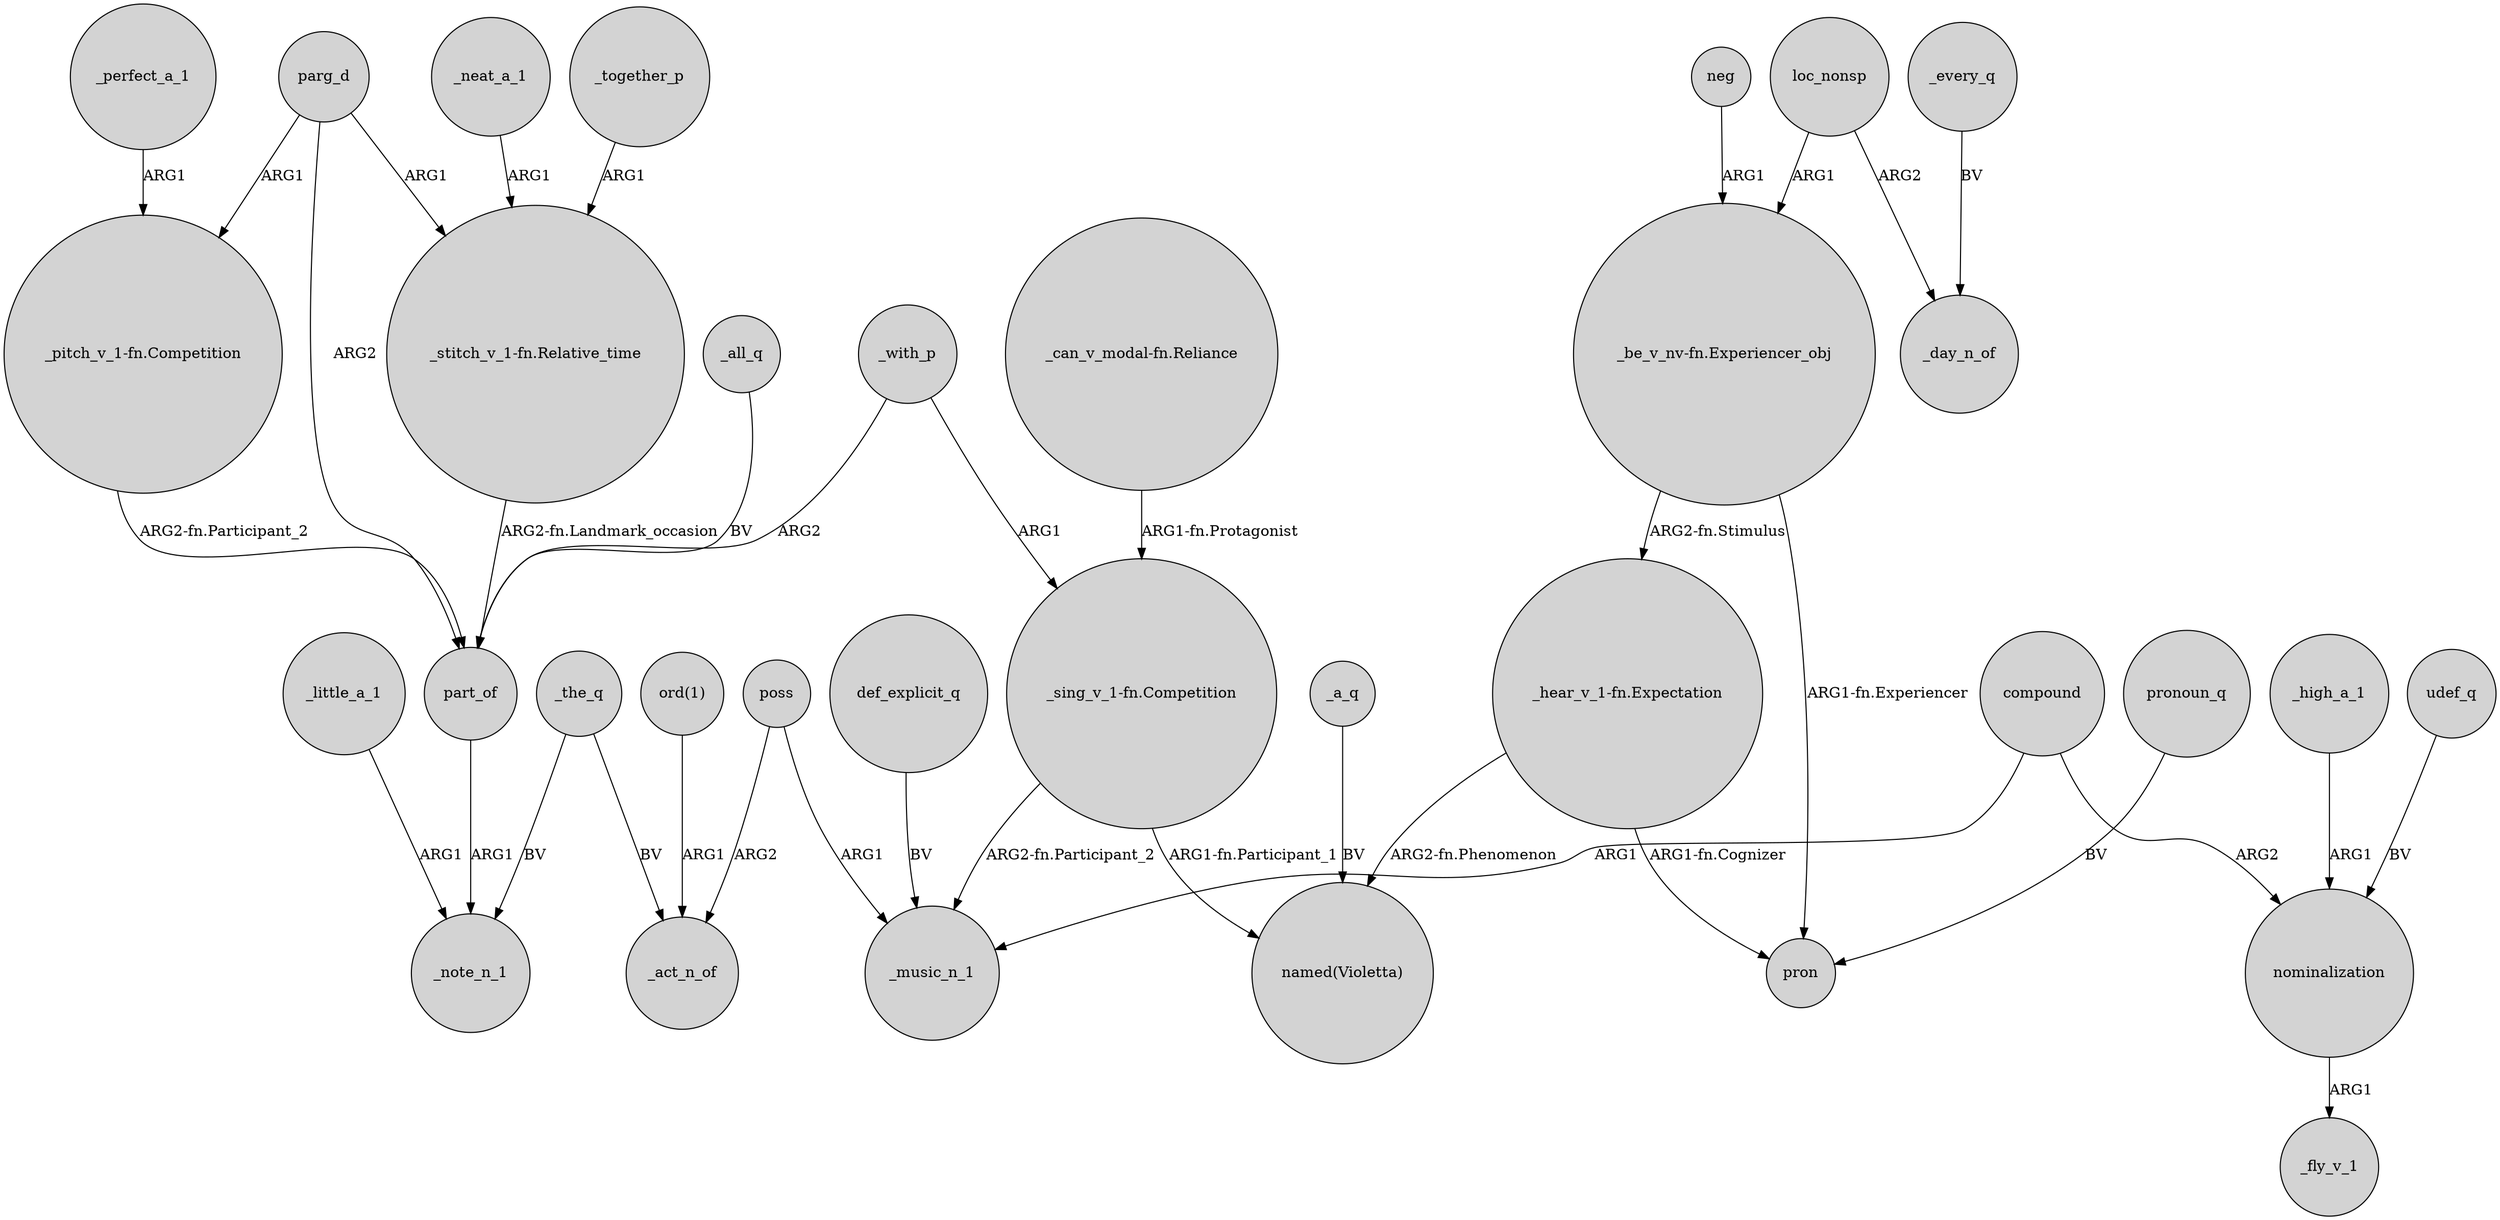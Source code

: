 digraph {
	node [shape=circle style=filled]
	"_stitch_v_1-fn.Relative_time" -> part_of [label="ARG2-fn.Landmark_occasion"]
	_high_a_1 -> nominalization [label=ARG1]
	_with_p -> part_of [label=ARG2]
	udef_q -> nominalization [label=BV]
	_together_p -> "_stitch_v_1-fn.Relative_time" [label=ARG1]
	poss -> _music_n_1 [label=ARG1]
	_all_q -> part_of [label=BV]
	"_sing_v_1-fn.Competition" -> _music_n_1 [label="ARG2-fn.Participant_2"]
	poss -> _act_n_of [label=ARG2]
	parg_d -> part_of [label=ARG2]
	compound -> nominalization [label=ARG2]
	_the_q -> _note_n_1 [label=BV]
	"_be_v_nv-fn.Experiencer_obj" -> "_hear_v_1-fn.Expectation" [label="ARG2-fn.Stimulus"]
	pronoun_q -> pron [label=BV]
	part_of -> _note_n_1 [label=ARG1]
	"ord(1)" -> _act_n_of [label=ARG1]
	_perfect_a_1 -> "_pitch_v_1-fn.Competition" [label=ARG1]
	nominalization -> _fly_v_1 [label=ARG1]
	_neat_a_1 -> "_stitch_v_1-fn.Relative_time" [label=ARG1]
	_with_p -> "_sing_v_1-fn.Competition" [label=ARG1]
	"_sing_v_1-fn.Competition" -> "named(Violetta)" [label="ARG1-fn.Participant_1"]
	parg_d -> "_stitch_v_1-fn.Relative_time" [label=ARG1]
	loc_nonsp -> "_be_v_nv-fn.Experiencer_obj" [label=ARG1]
	"_hear_v_1-fn.Expectation" -> "named(Violetta)" [label="ARG2-fn.Phenomenon"]
	"_hear_v_1-fn.Expectation" -> pron [label="ARG1-fn.Cognizer"]
	_little_a_1 -> _note_n_1 [label=ARG1]
	parg_d -> "_pitch_v_1-fn.Competition" [label=ARG1]
	"_pitch_v_1-fn.Competition" -> part_of [label="ARG2-fn.Participant_2"]
	"_can_v_modal-fn.Reliance" -> "_sing_v_1-fn.Competition" [label="ARG1-fn.Protagonist"]
	neg -> "_be_v_nv-fn.Experiencer_obj" [label=ARG1]
	compound -> _music_n_1 [label=ARG1]
	_every_q -> _day_n_of [label=BV]
	loc_nonsp -> _day_n_of [label=ARG2]
	_the_q -> _act_n_of [label=BV]
	_a_q -> "named(Violetta)" [label=BV]
	def_explicit_q -> _music_n_1 [label=BV]
	"_be_v_nv-fn.Experiencer_obj" -> pron [label="ARG1-fn.Experiencer"]
}
